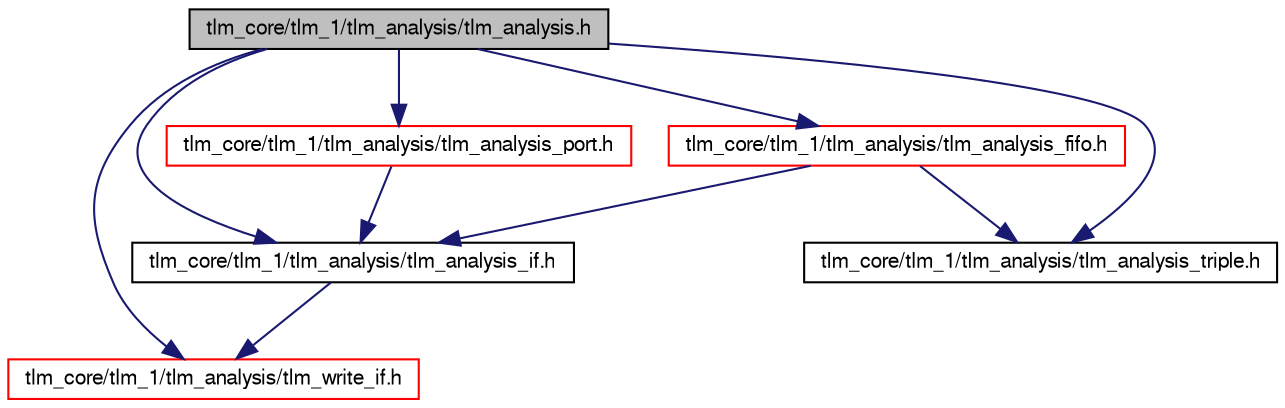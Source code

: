 digraph G
{
  edge [fontname="FreeSans",fontsize="10",labelfontname="FreeSans",labelfontsize="10"];
  node [fontname="FreeSans",fontsize="10",shape=record];
  Node1 [label="tlm_core/tlm_1/tlm_analysis/tlm_analysis.h",height=0.2,width=0.4,color="black", fillcolor="grey75", style="filled" fontcolor="black"];
  Node1 -> Node2 [color="midnightblue",fontsize="10",style="solid",fontname="FreeSans"];
  Node2 [label="tlm_core/tlm_1/tlm_analysis/tlm_write_if.h",height=0.2,width=0.4,color="red", fillcolor="white", style="filled",URL="$a00128.html"];
  Node1 -> Node3 [color="midnightblue",fontsize="10",style="solid",fontname="FreeSans"];
  Node3 [label="tlm_core/tlm_1/tlm_analysis/tlm_analysis_if.h",height=0.2,width=0.4,color="black", fillcolor="white", style="filled",URL="$a00125.html"];
  Node3 -> Node2 [color="midnightblue",fontsize="10",style="solid",fontname="FreeSans"];
  Node1 -> Node4 [color="midnightblue",fontsize="10",style="solid",fontname="FreeSans"];
  Node4 [label="tlm_core/tlm_1/tlm_analysis/tlm_analysis_triple.h",height=0.2,width=0.4,color="black", fillcolor="white", style="filled",URL="$a00127.html"];
  Node1 -> Node5 [color="midnightblue",fontsize="10",style="solid",fontname="FreeSans"];
  Node5 [label="tlm_core/tlm_1/tlm_analysis/tlm_analysis_port.h",height=0.2,width=0.4,color="red", fillcolor="white", style="filled",URL="$a00126.html"];
  Node5 -> Node3 [color="midnightblue",fontsize="10",style="solid",fontname="FreeSans"];
  Node1 -> Node6 [color="midnightblue",fontsize="10",style="solid",fontname="FreeSans"];
  Node6 [label="tlm_core/tlm_1/tlm_analysis/tlm_analysis_fifo.h",height=0.2,width=0.4,color="red", fillcolor="white", style="filled",URL="$a00124.html"];
  Node6 -> Node3 [color="midnightblue",fontsize="10",style="solid",fontname="FreeSans"];
  Node6 -> Node4 [color="midnightblue",fontsize="10",style="solid",fontname="FreeSans"];
}
